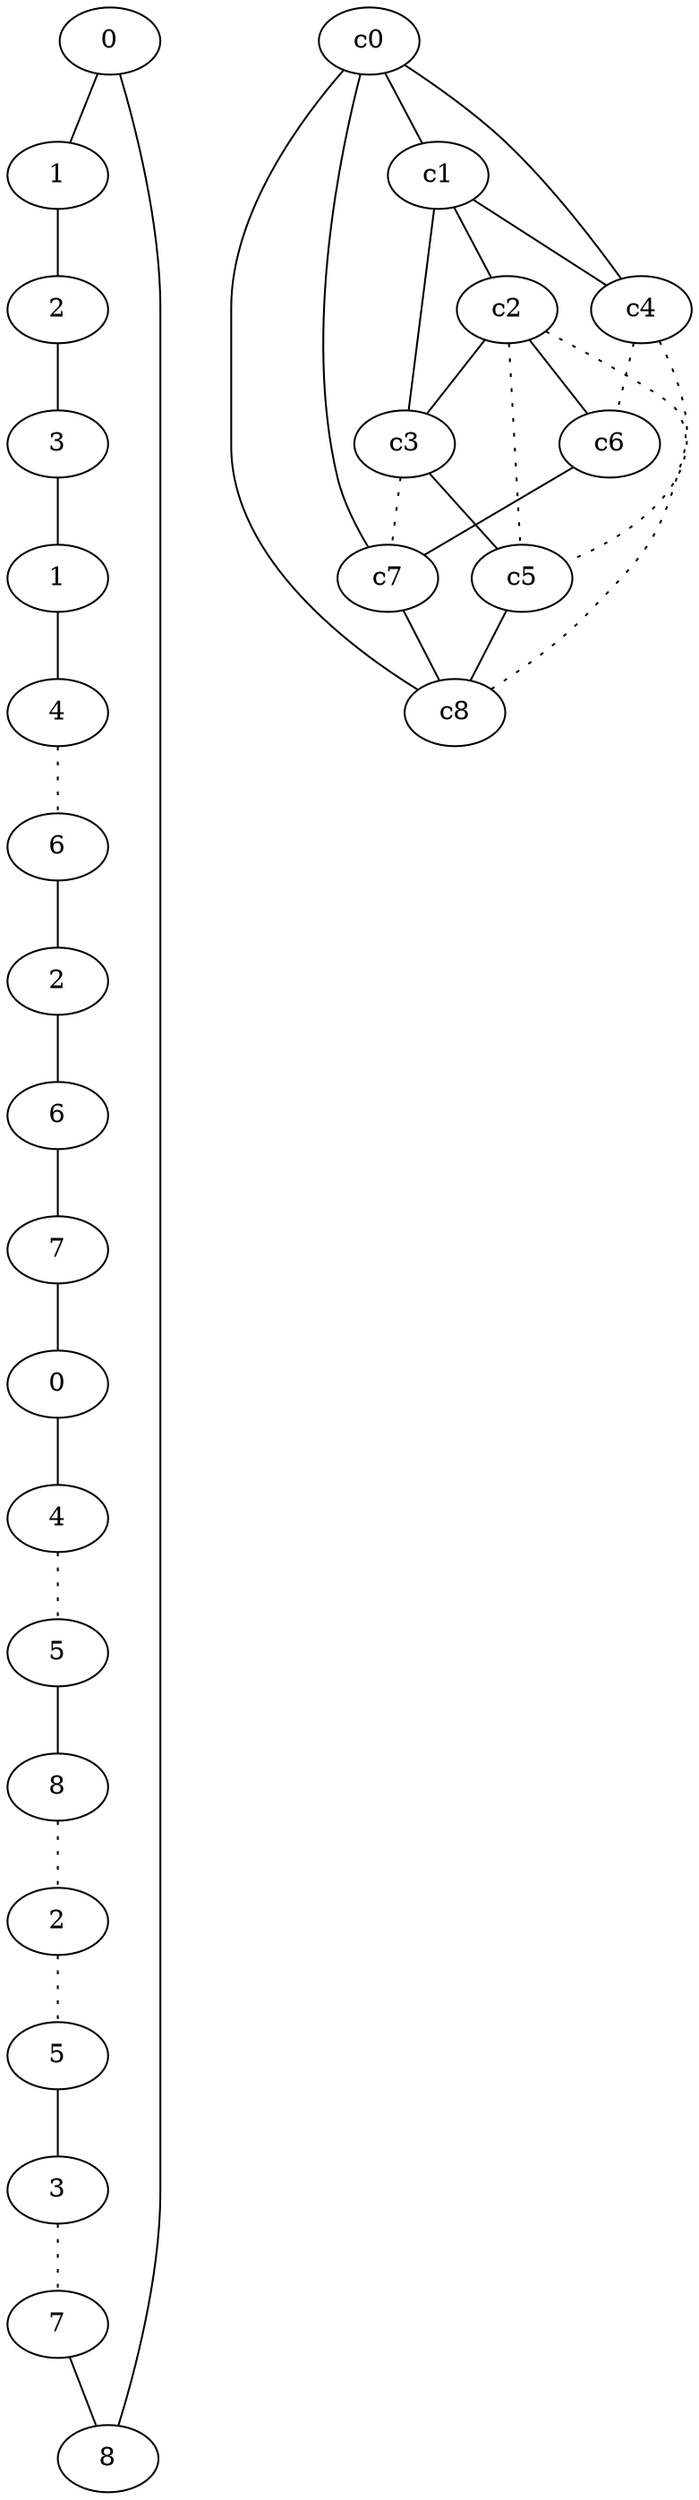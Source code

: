 graph {
a0[label=0];
a1[label=1];
a2[label=2];
a3[label=3];
a4[label=1];
a5[label=4];
a6[label=6];
a7[label=2];
a8[label=6];
a9[label=7];
a10[label=0];
a11[label=4];
a12[label=5];
a13[label=8];
a14[label=2];
a15[label=5];
a16[label=3];
a17[label=7];
a18[label=8];
a0 -- a1;
a0 -- a18;
a1 -- a2;
a2 -- a3;
a3 -- a4;
a4 -- a5;
a5 -- a6 [style=dotted];
a6 -- a7;
a7 -- a8;
a8 -- a9;
a9 -- a10;
a10 -- a11;
a11 -- a12 [style=dotted];
a12 -- a13;
a13 -- a14 [style=dotted];
a14 -- a15 [style=dotted];
a15 -- a16;
a16 -- a17 [style=dotted];
a17 -- a18;
c0 -- c1;
c0 -- c4;
c0 -- c7;
c0 -- c8;
c1 -- c2;
c1 -- c3;
c1 -- c4;
c2 -- c3;
c2 -- c5 [style=dotted];
c2 -- c6;
c2 -- c8 [style=dotted];
c3 -- c5;
c3 -- c7 [style=dotted];
c4 -- c5 [style=dotted];
c4 -- c6 [style=dotted];
c5 -- c8;
c6 -- c7;
c7 -- c8;
}

